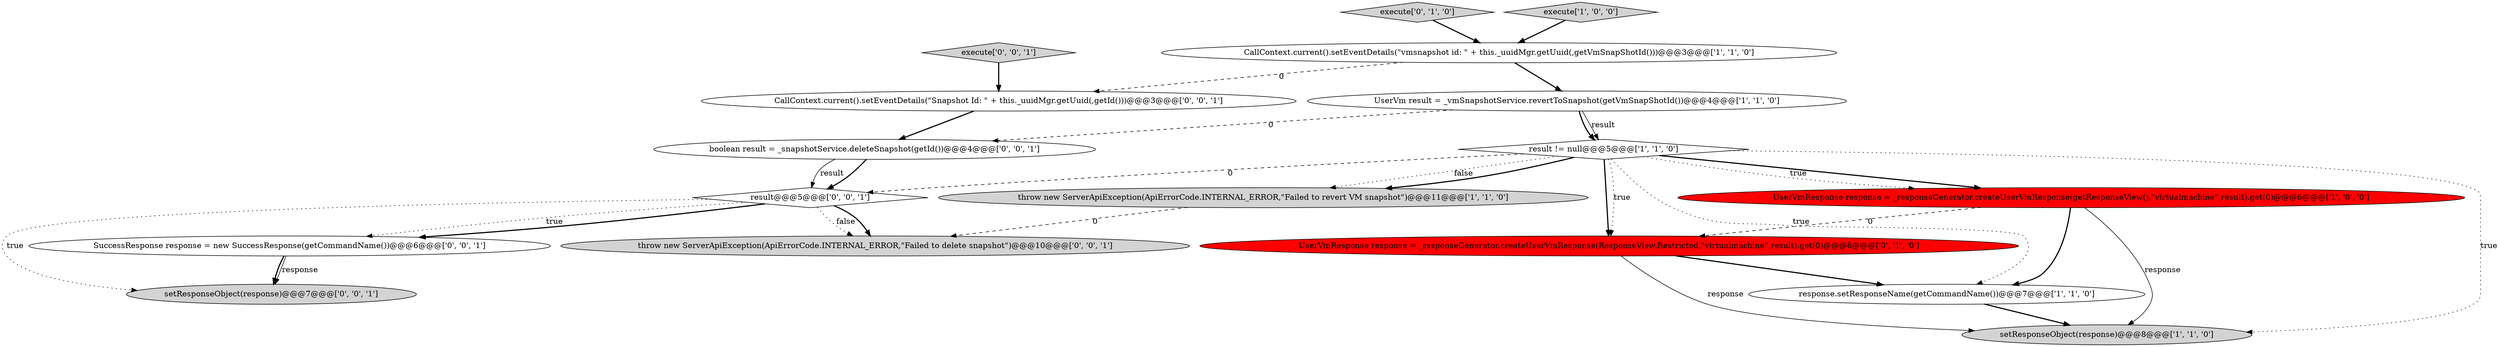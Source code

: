 digraph {
8 [style = filled, label = "execute['0', '1', '0']", fillcolor = lightgray, shape = diamond image = "AAA0AAABBB2BBB"];
10 [style = filled, label = "boolean result = _snapshotService.deleteSnapshot(getId())@@@4@@@['0', '0', '1']", fillcolor = white, shape = ellipse image = "AAA0AAABBB3BBB"];
5 [style = filled, label = "throw new ServerApiException(ApiErrorCode.INTERNAL_ERROR,\"Failed to revert VM snapshot\")@@@11@@@['1', '1', '0']", fillcolor = lightgray, shape = ellipse image = "AAA0AAABBB1BBB"];
6 [style = filled, label = "result != null@@@5@@@['1', '1', '0']", fillcolor = white, shape = diamond image = "AAA0AAABBB1BBB"];
9 [style = filled, label = "UserVmResponse response = _responseGenerator.createUserVmResponse(ResponseView.Restricted,\"virtualmachine\",result).get(0)@@@6@@@['0', '1', '0']", fillcolor = red, shape = ellipse image = "AAA1AAABBB2BBB"];
11 [style = filled, label = "CallContext.current().setEventDetails(\"Snapshot Id: \" + this._uuidMgr.getUuid(,getId()))@@@3@@@['0', '0', '1']", fillcolor = white, shape = ellipse image = "AAA0AAABBB3BBB"];
12 [style = filled, label = "execute['0', '0', '1']", fillcolor = lightgray, shape = diamond image = "AAA0AAABBB3BBB"];
14 [style = filled, label = "result@@@5@@@['0', '0', '1']", fillcolor = white, shape = diamond image = "AAA0AAABBB3BBB"];
13 [style = filled, label = "throw new ServerApiException(ApiErrorCode.INTERNAL_ERROR,\"Failed to delete snapshot\")@@@10@@@['0', '0', '1']", fillcolor = lightgray, shape = ellipse image = "AAA0AAABBB3BBB"];
2 [style = filled, label = "response.setResponseName(getCommandName())@@@7@@@['1', '1', '0']", fillcolor = white, shape = ellipse image = "AAA0AAABBB1BBB"];
15 [style = filled, label = "SuccessResponse response = new SuccessResponse(getCommandName())@@@6@@@['0', '0', '1']", fillcolor = white, shape = ellipse image = "AAA0AAABBB3BBB"];
16 [style = filled, label = "setResponseObject(response)@@@7@@@['0', '0', '1']", fillcolor = lightgray, shape = ellipse image = "AAA0AAABBB3BBB"];
7 [style = filled, label = "execute['1', '0', '0']", fillcolor = lightgray, shape = diamond image = "AAA0AAABBB1BBB"];
0 [style = filled, label = "UserVmResponse response = _responseGenerator.createUserVmResponse(getResponseView(),\"virtualmachine\",result).get(0)@@@6@@@['1', '0', '0']", fillcolor = red, shape = ellipse image = "AAA1AAABBB1BBB"];
1 [style = filled, label = "CallContext.current().setEventDetails(\"vmsnapshot id: \" + this._uuidMgr.getUuid(,getVmSnapShotId()))@@@3@@@['1', '1', '0']", fillcolor = white, shape = ellipse image = "AAA0AAABBB1BBB"];
3 [style = filled, label = "UserVm result = _vmSnapshotService.revertToSnapshot(getVmSnapShotId())@@@4@@@['1', '1', '0']", fillcolor = white, shape = ellipse image = "AAA0AAABBB1BBB"];
4 [style = filled, label = "setResponseObject(response)@@@8@@@['1', '1', '0']", fillcolor = lightgray, shape = ellipse image = "AAA0AAABBB1BBB"];
5->13 [style = dashed, label="0"];
15->16 [style = solid, label="response"];
0->4 [style = solid, label="response"];
6->5 [style = dotted, label="false"];
7->1 [style = bold, label=""];
9->4 [style = solid, label="response"];
10->14 [style = bold, label=""];
9->2 [style = bold, label=""];
0->2 [style = bold, label=""];
12->11 [style = bold, label=""];
1->3 [style = bold, label=""];
3->6 [style = bold, label=""];
6->0 [style = bold, label=""];
6->14 [style = dashed, label="0"];
15->16 [style = bold, label=""];
2->4 [style = bold, label=""];
14->13 [style = dotted, label="false"];
14->16 [style = dotted, label="true"];
8->1 [style = bold, label=""];
6->5 [style = bold, label=""];
14->15 [style = dotted, label="true"];
6->2 [style = dotted, label="true"];
6->4 [style = dotted, label="true"];
3->6 [style = solid, label="result"];
10->14 [style = solid, label="result"];
6->9 [style = dotted, label="true"];
11->10 [style = bold, label=""];
1->11 [style = dashed, label="0"];
14->15 [style = bold, label=""];
3->10 [style = dashed, label="0"];
6->0 [style = dotted, label="true"];
14->13 [style = bold, label=""];
0->9 [style = dashed, label="0"];
6->9 [style = bold, label=""];
}
